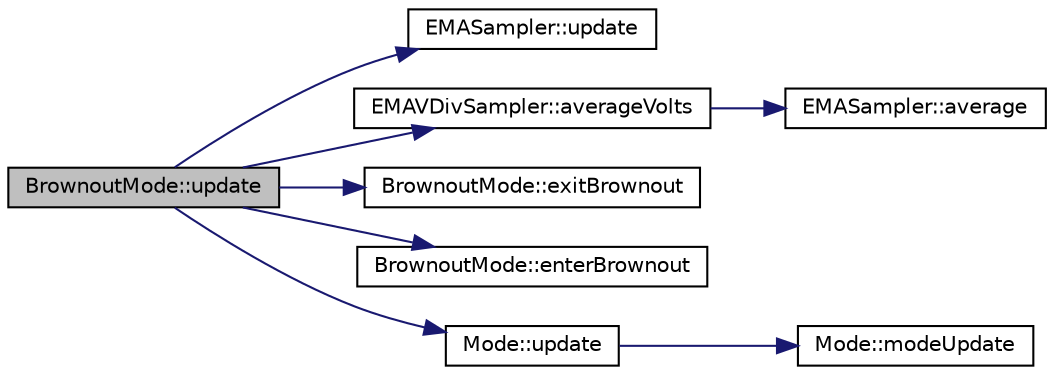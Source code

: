 digraph "BrownoutMode::update"
{
  edge [fontname="Helvetica",fontsize="10",labelfontname="Helvetica",labelfontsize="10"];
  node [fontname="Helvetica",fontsize="10",shape=record];
  rankdir="LR";
  Node10 [label="BrownoutMode::update",height=0.2,width=0.4,color="black", fillcolor="grey75", style="filled", fontcolor="black"];
  Node10 -> Node11 [color="midnightblue",fontsize="10",style="solid",fontname="Helvetica"];
  Node11 [label="EMASampler::update",height=0.2,width=0.4,color="black", fillcolor="white", style="filled",URL="$classEMASampler.html#ad18de568b8bae0f032fe1b2a8c40835d"];
  Node10 -> Node12 [color="midnightblue",fontsize="10",style="solid",fontname="Helvetica"];
  Node12 [label="EMAVDivSampler::averageVolts",height=0.2,width=0.4,color="black", fillcolor="white", style="filled",URL="$classEMAVDivSampler.html#a8ddf2a68a05dc8f05b3777d4a0aa158c",tooltip="Get the mean value in the sample set. "];
  Node12 -> Node13 [color="midnightblue",fontsize="10",style="solid",fontname="Helvetica"];
  Node13 [label="EMASampler::average",height=0.2,width=0.4,color="black", fillcolor="white", style="filled",URL="$classEMASampler.html#a84c39b246ce7e165e6e5e78b88940d0b",tooltip="The mean value in the sample set. "];
  Node10 -> Node14 [color="midnightblue",fontsize="10",style="solid",fontname="Helvetica"];
  Node14 [label="BrownoutMode::exitBrownout",height=0.2,width=0.4,color="black", fillcolor="white", style="filled",URL="$classBrownoutMode.html#af53aafeeb702f6a6a0024881fc99609f"];
  Node10 -> Node15 [color="midnightblue",fontsize="10",style="solid",fontname="Helvetica"];
  Node15 [label="BrownoutMode::enterBrownout",height=0.2,width=0.4,color="black", fillcolor="white", style="filled",URL="$classBrownoutMode.html#a0ad73f43215f9772e0bf468412a3988d"];
  Node10 -> Node16 [color="midnightblue",fontsize="10",style="solid",fontname="Helvetica"];
  Node16 [label="Mode::update",height=0.2,width=0.4,color="black", fillcolor="white", style="filled",URL="$classMode.html#aeec43ebfc6d4e5bdab58cd336a34f4a5"];
  Node16 -> Node17 [color="midnightblue",fontsize="10",style="solid",fontname="Helvetica"];
  Node17 [label="Mode::modeUpdate",height=0.2,width=0.4,color="black", fillcolor="white", style="filled",URL="$classMode.html#a54f25cbf566ead1868baa14a7ec37032"];
}
